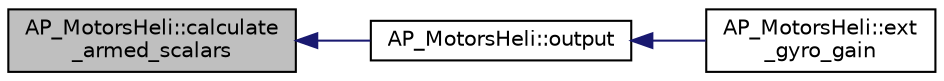 digraph "AP_MotorsHeli::calculate_armed_scalars"
{
 // INTERACTIVE_SVG=YES
  edge [fontname="Helvetica",fontsize="10",labelfontname="Helvetica",labelfontsize="10"];
  node [fontname="Helvetica",fontsize="10",shape=record];
  rankdir="LR";
  Node1 [label="AP_MotorsHeli::calculate\l_armed_scalars",height=0.2,width=0.4,color="black", fillcolor="grey75", style="filled", fontcolor="black"];
  Node1 -> Node2 [dir="back",color="midnightblue",fontsize="10",style="solid",fontname="Helvetica"];
  Node2 [label="AP_MotorsHeli::output",height=0.2,width=0.4,color="black", fillcolor="white", style="filled",URL="$classAP__MotorsHeli.html#aabf1cf894dcf76abdb3683a5d68840de"];
  Node2 -> Node3 [dir="back",color="midnightblue",fontsize="10",style="solid",fontname="Helvetica"];
  Node3 [label="AP_MotorsHeli::ext\l_gyro_gain",height=0.2,width=0.4,color="black", fillcolor="white", style="filled",URL="$classAP__MotorsHeli.html#a8b0d54942a34f4d65a01931d48535e88"];
}
